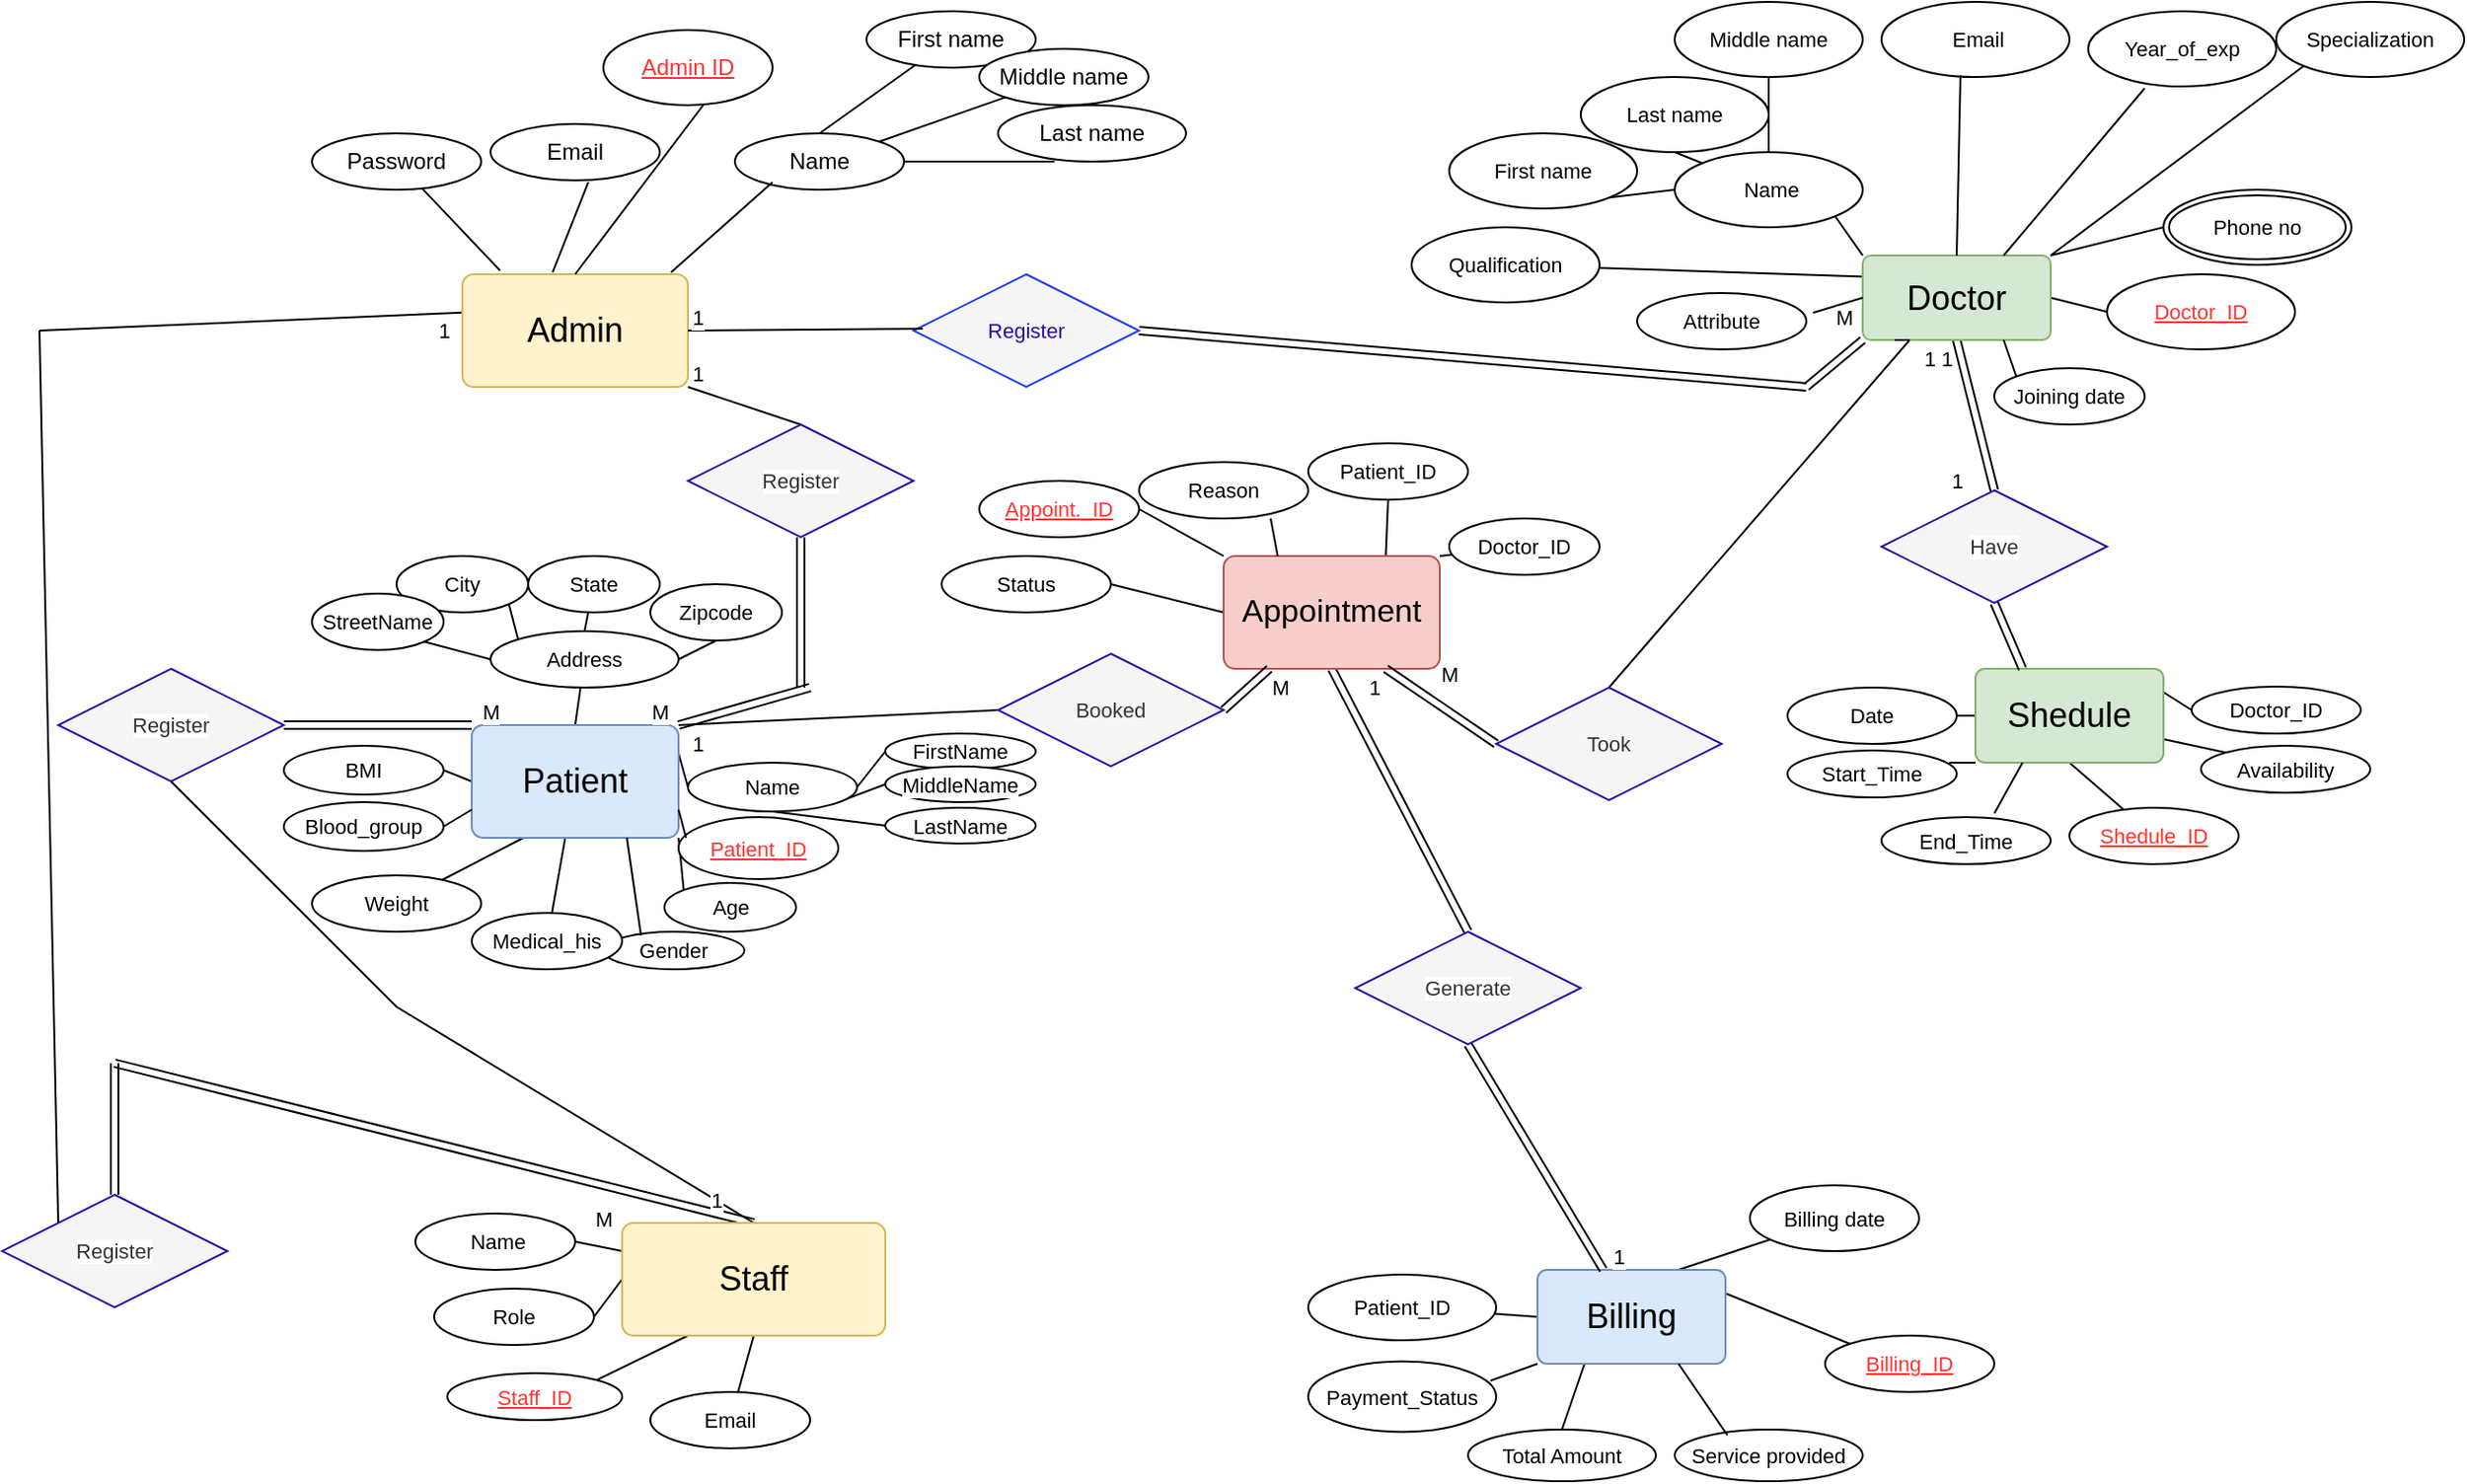 <mxfile version="24.6.4" type="device">
  <diagram id="R2lEEEUBdFMjLlhIrx00" name="Page-1">
    <mxGraphModel dx="2261" dy="845" grid="1" gridSize="10" guides="1" tooltips="1" connect="1" arrows="1" fold="1" page="1" pageScale="1" pageWidth="827" pageHeight="1169" math="0" shadow="0" extFonts="Permanent Marker^https://fonts.googleapis.com/css?family=Permanent+Marker">
      <root>
        <mxCell id="0" />
        <mxCell id="1" parent="0" />
        <mxCell id="dh3amedZ29eyjXVZCjvd-49" style="edgeStyle=none;shape=connector;rounded=0;orthogonalLoop=1;jettySize=auto;html=1;exitX=1;exitY=1;exitDx=0;exitDy=0;entryX=0.5;entryY=0;entryDx=0;entryDy=0;strokeColor=default;align=center;verticalAlign=middle;fontFamily=Helvetica;fontSize=11;fontColor=default;labelBackgroundColor=default;endArrow=none;" parent="1" source="SV3E9Kw29htiZ1d8ENj7-2" target="BA5U3kSRvV7oJEMfb4nu-9" edge="1">
          <mxGeometry relative="1" as="geometry" />
        </mxCell>
        <mxCell id="u3yfw166LWKgYhDKPG6Q-4" style="edgeStyle=none;shape=connector;rounded=0;orthogonalLoop=1;jettySize=auto;html=1;exitX=0;exitY=0.25;exitDx=0;exitDy=0;strokeColor=default;align=center;verticalAlign=middle;fontFamily=Helvetica;fontSize=11;fontColor=default;labelBackgroundColor=default;endArrow=none;" parent="1" edge="1">
          <mxGeometry relative="1" as="geometry">
            <mxPoint x="-90" y="190" as="targetPoint" />
            <mxPoint x="145" y="180" as="sourcePoint" />
          </mxGeometry>
        </mxCell>
        <mxCell id="SV3E9Kw29htiZ1d8ENj7-2" value="Admin" style="rounded=1;arcSize=10;whiteSpace=wrap;html=1;align=center;fontSize=18;fillColor=#fff2cc;strokeColor=#d6b656;" parent="1" vertex="1">
          <mxGeometry x="135" y="160" width="120" height="60" as="geometry" />
        </mxCell>
        <mxCell id="KLRx96uMBCcEcgTpdciU-135" style="edgeStyle=none;shape=connector;rounded=0;orthogonalLoop=1;jettySize=auto;html=1;exitX=0;exitY=0.25;exitDx=0;exitDy=0;entryX=1;entryY=0.5;entryDx=0;entryDy=0;strokeColor=default;align=center;verticalAlign=middle;fontFamily=Helvetica;fontSize=11;fontColor=default;labelBackgroundColor=default;endArrow=none;" parent="1" source="SV3E9Kw29htiZ1d8ENj7-3" target="KLRx96uMBCcEcgTpdciU-78" edge="1">
          <mxGeometry relative="1" as="geometry" />
        </mxCell>
        <mxCell id="KLRx96uMBCcEcgTpdciU-136" style="edgeStyle=none;shape=connector;rounded=0;orthogonalLoop=1;jettySize=auto;html=1;exitX=0;exitY=0.5;exitDx=0;exitDy=0;entryX=1;entryY=0.5;entryDx=0;entryDy=0;strokeColor=default;align=center;verticalAlign=middle;fontFamily=Helvetica;fontSize=11;fontColor=default;labelBackgroundColor=default;endArrow=none;" parent="1" source="SV3E9Kw29htiZ1d8ENj7-3" target="KLRx96uMBCcEcgTpdciU-79" edge="1">
          <mxGeometry relative="1" as="geometry" />
        </mxCell>
        <mxCell id="KLRx96uMBCcEcgTpdciU-137" style="edgeStyle=none;shape=connector;rounded=0;orthogonalLoop=1;jettySize=auto;html=1;exitX=0.25;exitY=1;exitDx=0;exitDy=0;entryX=1;entryY=0;entryDx=0;entryDy=0;strokeColor=default;align=center;verticalAlign=middle;fontFamily=Helvetica;fontSize=11;fontColor=default;labelBackgroundColor=default;endArrow=none;" parent="1" source="SV3E9Kw29htiZ1d8ENj7-3" target="KLRx96uMBCcEcgTpdciU-83" edge="1">
          <mxGeometry relative="1" as="geometry" />
        </mxCell>
        <mxCell id="KLRx96uMBCcEcgTpdciU-138" style="edgeStyle=none;shape=connector;rounded=0;orthogonalLoop=1;jettySize=auto;html=1;exitX=0.5;exitY=1;exitDx=0;exitDy=0;strokeColor=default;align=center;verticalAlign=middle;fontFamily=Helvetica;fontSize=11;fontColor=default;labelBackgroundColor=default;endArrow=none;" parent="1" source="SV3E9Kw29htiZ1d8ENj7-3" target="KLRx96uMBCcEcgTpdciU-81" edge="1">
          <mxGeometry relative="1" as="geometry" />
        </mxCell>
        <mxCell id="dh3amedZ29eyjXVZCjvd-26" style="edgeStyle=none;shape=link;rounded=0;orthogonalLoop=1;jettySize=auto;html=1;exitX=0.5;exitY=0;exitDx=0;exitDy=0;strokeColor=default;align=center;verticalAlign=middle;fontFamily=Helvetica;fontSize=11;fontColor=default;labelBackgroundColor=default;endArrow=none;" parent="1" source="SV3E9Kw29htiZ1d8ENj7-3" edge="1">
          <mxGeometry relative="1" as="geometry">
            <mxPoint x="-50" y="580" as="targetPoint" />
          </mxGeometry>
        </mxCell>
        <mxCell id="dh3amedZ29eyjXVZCjvd-50" style="edgeStyle=none;shape=connector;rounded=0;orthogonalLoop=1;jettySize=auto;html=1;exitX=0.5;exitY=0;exitDx=0;exitDy=0;entryX=0.5;entryY=1;entryDx=0;entryDy=0;strokeColor=default;align=center;verticalAlign=middle;fontFamily=Helvetica;fontSize=11;fontColor=default;labelBackgroundColor=default;endArrow=none;" parent="1" source="SV3E9Kw29htiZ1d8ENj7-3" target="BA5U3kSRvV7oJEMfb4nu-11" edge="1">
          <mxGeometry relative="1" as="geometry">
            <Array as="points">
              <mxPoint x="100" y="550" />
            </Array>
          </mxGeometry>
        </mxCell>
        <mxCell id="SV3E9Kw29htiZ1d8ENj7-3" value="Staff" style="rounded=1;arcSize=10;whiteSpace=wrap;html=1;align=center;fontSize=18;fillColor=#fff2cc;strokeColor=#d6b656;" parent="1" vertex="1">
          <mxGeometry x="220" y="665" width="140" height="60" as="geometry" />
        </mxCell>
        <mxCell id="KLRx96uMBCcEcgTpdciU-99" style="edgeStyle=none;shape=connector;rounded=0;orthogonalLoop=1;jettySize=auto;html=1;exitX=1;exitY=0;exitDx=0;exitDy=0;entryX=0;entryY=0.5;entryDx=0;entryDy=0;strokeColor=default;align=center;verticalAlign=middle;fontFamily=Helvetica;fontSize=11;fontColor=default;labelBackgroundColor=default;endArrow=none;" parent="1" source="SV3E9Kw29htiZ1d8ENj7-4" target="KLRx96uMBCcEcgTpdciU-37" edge="1">
          <mxGeometry relative="1" as="geometry" />
        </mxCell>
        <mxCell id="KLRx96uMBCcEcgTpdciU-100" style="edgeStyle=none;shape=connector;rounded=0;orthogonalLoop=1;jettySize=auto;html=1;exitX=1;exitY=0.5;exitDx=0;exitDy=0;entryX=0;entryY=0.5;entryDx=0;entryDy=0;strokeColor=default;align=center;verticalAlign=middle;fontFamily=Helvetica;fontSize=11;fontColor=default;labelBackgroundColor=default;endArrow=none;" parent="1" source="SV3E9Kw29htiZ1d8ENj7-4" target="KLRx96uMBCcEcgTpdciU-38" edge="1">
          <mxGeometry relative="1" as="geometry" />
        </mxCell>
        <mxCell id="KLRx96uMBCcEcgTpdciU-102" style="edgeStyle=none;shape=connector;rounded=0;orthogonalLoop=1;jettySize=auto;html=1;exitX=0;exitY=0;exitDx=0;exitDy=0;entryX=1;entryY=1;entryDx=0;entryDy=0;strokeColor=default;align=center;verticalAlign=middle;fontFamily=Helvetica;fontSize=11;fontColor=default;labelBackgroundColor=default;endArrow=none;" parent="1" source="SV3E9Kw29htiZ1d8ENj7-4" target="KLRx96uMBCcEcgTpdciU-39" edge="1">
          <mxGeometry relative="1" as="geometry" />
        </mxCell>
        <mxCell id="KLRx96uMBCcEcgTpdciU-106" style="edgeStyle=none;shape=connector;rounded=0;orthogonalLoop=1;jettySize=auto;html=1;exitX=0;exitY=0.25;exitDx=0;exitDy=0;strokeColor=default;align=center;verticalAlign=middle;fontFamily=Helvetica;fontSize=11;fontColor=default;labelBackgroundColor=default;endArrow=none;" parent="1" source="SV3E9Kw29htiZ1d8ENj7-4" target="KLRx96uMBCcEcgTpdciU-48" edge="1">
          <mxGeometry relative="1" as="geometry" />
        </mxCell>
        <mxCell id="KLRx96uMBCcEcgTpdciU-108" style="edgeStyle=none;shape=connector;rounded=0;orthogonalLoop=1;jettySize=auto;html=1;exitX=1;exitY=0;exitDx=0;exitDy=0;entryX=0;entryY=1;entryDx=0;entryDy=0;strokeColor=default;align=center;verticalAlign=middle;fontFamily=Helvetica;fontSize=11;fontColor=default;labelBackgroundColor=default;endArrow=none;" parent="1" source="SV3E9Kw29htiZ1d8ENj7-4" target="KLRx96uMBCcEcgTpdciU-45" edge="1">
          <mxGeometry relative="1" as="geometry" />
        </mxCell>
        <mxCell id="dh3amedZ29eyjXVZCjvd-18" style="edgeStyle=none;shape=link;rounded=0;orthogonalLoop=1;jettySize=auto;html=1;exitX=0;exitY=1;exitDx=0;exitDy=0;strokeColor=default;align=center;verticalAlign=middle;fontFamily=Helvetica;fontSize=11;fontColor=default;labelBackgroundColor=default;endArrow=none;" parent="1" source="SV3E9Kw29htiZ1d8ENj7-4" edge="1">
          <mxGeometry relative="1" as="geometry">
            <mxPoint x="850" y="220" as="targetPoint" />
          </mxGeometry>
        </mxCell>
        <mxCell id="dh3amedZ29eyjXVZCjvd-19" style="edgeStyle=none;shape=link;rounded=0;orthogonalLoop=1;jettySize=auto;html=1;exitX=0.5;exitY=1;exitDx=0;exitDy=0;entryX=0.5;entryY=0;entryDx=0;entryDy=0;strokeColor=default;align=center;verticalAlign=middle;fontFamily=Helvetica;fontSize=11;fontColor=default;labelBackgroundColor=default;endArrow=none;" parent="1" source="SV3E9Kw29htiZ1d8ENj7-4" target="BA5U3kSRvV7oJEMfb4nu-13" edge="1">
          <mxGeometry relative="1" as="geometry" />
        </mxCell>
        <mxCell id="dh3amedZ29eyjXVZCjvd-45" style="edgeStyle=none;shape=connector;rounded=0;orthogonalLoop=1;jettySize=auto;html=1;exitX=0.25;exitY=1;exitDx=0;exitDy=0;entryX=0.5;entryY=0;entryDx=0;entryDy=0;strokeColor=default;align=center;verticalAlign=middle;fontFamily=Helvetica;fontSize=11;fontColor=default;labelBackgroundColor=default;endArrow=none;" parent="1" source="SV3E9Kw29htiZ1d8ENj7-4" target="BA5U3kSRvV7oJEMfb4nu-14" edge="1">
          <mxGeometry relative="1" as="geometry" />
        </mxCell>
        <mxCell id="SV3E9Kw29htiZ1d8ENj7-4" value="Doctor" style="rounded=1;arcSize=10;whiteSpace=wrap;html=1;align=center;fontSize=18;fillColor=#d5e8d4;strokeColor=#82b366;" parent="1" vertex="1">
          <mxGeometry x="880" y="150" width="100" height="45" as="geometry" />
        </mxCell>
        <mxCell id="KLRx96uMBCcEcgTpdciU-111" style="edgeStyle=none;shape=connector;rounded=0;orthogonalLoop=1;jettySize=auto;html=1;exitX=1;exitY=0;exitDx=0;exitDy=0;strokeColor=default;align=center;verticalAlign=middle;fontFamily=Helvetica;fontSize=11;fontColor=default;labelBackgroundColor=default;endArrow=none;" parent="1" source="SV3E9Kw29htiZ1d8ENj7-5" target="KLRx96uMBCcEcgTpdciU-52" edge="1">
          <mxGeometry relative="1" as="geometry" />
        </mxCell>
        <mxCell id="KLRx96uMBCcEcgTpdciU-112" style="edgeStyle=none;shape=connector;rounded=0;orthogonalLoop=1;jettySize=auto;html=1;exitX=0.75;exitY=0;exitDx=0;exitDy=0;entryX=0.5;entryY=1;entryDx=0;entryDy=0;strokeColor=default;align=center;verticalAlign=middle;fontFamily=Helvetica;fontSize=11;fontColor=default;labelBackgroundColor=default;endArrow=none;" parent="1" source="SV3E9Kw29htiZ1d8ENj7-5" target="KLRx96uMBCcEcgTpdciU-55" edge="1">
          <mxGeometry relative="1" as="geometry" />
        </mxCell>
        <mxCell id="KLRx96uMBCcEcgTpdciU-115" style="edgeStyle=none;shape=connector;rounded=0;orthogonalLoop=1;jettySize=auto;html=1;exitX=0;exitY=0.5;exitDx=0;exitDy=0;entryX=1;entryY=0.5;entryDx=0;entryDy=0;strokeColor=default;align=center;verticalAlign=middle;fontFamily=Helvetica;fontSize=11;fontColor=default;labelBackgroundColor=default;endArrow=none;" parent="1" source="SV3E9Kw29htiZ1d8ENj7-5" target="KLRx96uMBCcEcgTpdciU-53" edge="1">
          <mxGeometry relative="1" as="geometry" />
        </mxCell>
        <mxCell id="KLRx96uMBCcEcgTpdciU-116" style="edgeStyle=none;shape=connector;rounded=0;orthogonalLoop=1;jettySize=auto;html=1;exitX=0;exitY=0;exitDx=0;exitDy=0;entryX=1;entryY=0.5;entryDx=0;entryDy=0;strokeColor=default;align=center;verticalAlign=middle;fontFamily=Helvetica;fontSize=11;fontColor=default;labelBackgroundColor=default;endArrow=none;" parent="1" source="SV3E9Kw29htiZ1d8ENj7-5" target="KLRx96uMBCcEcgTpdciU-49" edge="1">
          <mxGeometry relative="1" as="geometry" />
        </mxCell>
        <mxCell id="dh3amedZ29eyjXVZCjvd-21" style="edgeStyle=none;shape=link;rounded=0;orthogonalLoop=1;jettySize=auto;html=1;exitX=0.5;exitY=1;exitDx=0;exitDy=0;entryX=0.5;entryY=0;entryDx=0;entryDy=0;strokeColor=default;align=center;verticalAlign=middle;fontFamily=Helvetica;fontSize=11;fontColor=default;labelBackgroundColor=default;endArrow=none;" parent="1" source="SV3E9Kw29htiZ1d8ENj7-5" target="BA5U3kSRvV7oJEMfb4nu-12" edge="1">
          <mxGeometry relative="1" as="geometry" />
        </mxCell>
        <mxCell id="SV3E9Kw29htiZ1d8ENj7-5" value="Appointment" style="rounded=1;arcSize=10;whiteSpace=wrap;html=1;align=center;fontSize=17;fillColor=#f8cecc;strokeColor=#b85450;" parent="1" vertex="1">
          <mxGeometry x="540" y="310" width="115" height="60" as="geometry" />
        </mxCell>
        <mxCell id="KLRx96uMBCcEcgTpdciU-139" style="edgeStyle=none;shape=connector;rounded=0;orthogonalLoop=1;jettySize=auto;html=1;exitX=0;exitY=0.5;exitDx=0;exitDy=0;strokeColor=default;align=center;verticalAlign=middle;fontFamily=Helvetica;fontSize=11;fontColor=default;labelBackgroundColor=default;endArrow=none;" parent="1" source="SV3E9Kw29htiZ1d8ENj7-6" target="KLRx96uMBCcEcgTpdciU-88" edge="1">
          <mxGeometry relative="1" as="geometry" />
        </mxCell>
        <mxCell id="KLRx96uMBCcEcgTpdciU-141" style="edgeStyle=none;shape=connector;rounded=0;orthogonalLoop=1;jettySize=auto;html=1;exitX=0.25;exitY=1;exitDx=0;exitDy=0;entryX=0.5;entryY=0;entryDx=0;entryDy=0;strokeColor=default;align=center;verticalAlign=middle;fontFamily=Helvetica;fontSize=11;fontColor=default;labelBackgroundColor=default;endArrow=none;" parent="1" source="SV3E9Kw29htiZ1d8ENj7-6" target="KLRx96uMBCcEcgTpdciU-84" edge="1">
          <mxGeometry relative="1" as="geometry" />
        </mxCell>
        <mxCell id="KLRx96uMBCcEcgTpdciU-144" style="edgeStyle=none;shape=connector;rounded=0;orthogonalLoop=1;jettySize=auto;html=1;exitX=1;exitY=0.25;exitDx=0;exitDy=0;entryX=0;entryY=0;entryDx=0;entryDy=0;strokeColor=default;align=center;verticalAlign=middle;fontFamily=Helvetica;fontSize=11;fontColor=default;labelBackgroundColor=default;endArrow=none;" parent="1" source="SV3E9Kw29htiZ1d8ENj7-6" target="KLRx96uMBCcEcgTpdciU-91" edge="1">
          <mxGeometry relative="1" as="geometry" />
        </mxCell>
        <mxCell id="KLRx96uMBCcEcgTpdciU-145" style="edgeStyle=none;shape=connector;rounded=0;orthogonalLoop=1;jettySize=auto;html=1;exitX=0.75;exitY=0;exitDx=0;exitDy=0;strokeColor=default;align=center;verticalAlign=middle;fontFamily=Helvetica;fontSize=11;fontColor=default;labelBackgroundColor=default;endArrow=none;" parent="1" source="SV3E9Kw29htiZ1d8ENj7-6" target="KLRx96uMBCcEcgTpdciU-86" edge="1">
          <mxGeometry relative="1" as="geometry" />
        </mxCell>
        <mxCell id="SV3E9Kw29htiZ1d8ENj7-6" value="Billing" style="rounded=1;arcSize=10;whiteSpace=wrap;html=1;align=center;fillColor=#dae8fc;strokeColor=#6c8ebf;fontSize=18;" parent="1" vertex="1">
          <mxGeometry x="707" y="690" width="100" height="50" as="geometry" />
        </mxCell>
        <mxCell id="KLRx96uMBCcEcgTpdciU-117" style="edgeStyle=none;shape=connector;rounded=0;orthogonalLoop=1;jettySize=auto;html=1;exitX=0.5;exitY=0;exitDx=0;exitDy=0;strokeColor=default;align=center;verticalAlign=middle;fontFamily=Helvetica;fontSize=11;fontColor=default;labelBackgroundColor=default;endArrow=none;" parent="1" source="SV3E9Kw29htiZ1d8ENj7-8" target="KLRx96uMBCcEcgTpdciU-62" edge="1">
          <mxGeometry relative="1" as="geometry" />
        </mxCell>
        <mxCell id="KLRx96uMBCcEcgTpdciU-121" style="edgeStyle=none;shape=connector;rounded=0;orthogonalLoop=1;jettySize=auto;html=1;exitX=0;exitY=0.5;exitDx=0;exitDy=0;entryX=1;entryY=0.5;entryDx=0;entryDy=0;strokeColor=default;align=center;verticalAlign=middle;fontFamily=Helvetica;fontSize=11;fontColor=default;labelBackgroundColor=default;endArrow=none;" parent="1" source="SV3E9Kw29htiZ1d8ENj7-8" target="KLRx96uMBCcEcgTpdciU-68" edge="1">
          <mxGeometry relative="1" as="geometry" />
        </mxCell>
        <mxCell id="KLRx96uMBCcEcgTpdciU-124" value="" style="edgeStyle=none;shape=connector;rounded=0;orthogonalLoop=1;jettySize=auto;html=1;strokeColor=default;align=center;verticalAlign=middle;fontFamily=Helvetica;fontSize=11;fontColor=default;labelBackgroundColor=default;endArrow=none;" parent="1" source="SV3E9Kw29htiZ1d8ENj7-8" target="KLRx96uMBCcEcgTpdciU-59" edge="1">
          <mxGeometry relative="1" as="geometry" />
        </mxCell>
        <mxCell id="KLRx96uMBCcEcgTpdciU-125" style="edgeStyle=none;shape=connector;rounded=0;orthogonalLoop=1;jettySize=auto;html=1;exitX=0.25;exitY=1;exitDx=0;exitDy=0;strokeColor=default;align=center;verticalAlign=middle;fontFamily=Helvetica;fontSize=11;fontColor=default;labelBackgroundColor=default;endArrow=none;" parent="1" source="SV3E9Kw29htiZ1d8ENj7-8" target="KLRx96uMBCcEcgTpdciU-61" edge="1">
          <mxGeometry relative="1" as="geometry" />
        </mxCell>
        <mxCell id="KLRx96uMBCcEcgTpdciU-126" style="edgeStyle=none;shape=connector;rounded=0;orthogonalLoop=1;jettySize=auto;html=1;exitX=1;exitY=0.25;exitDx=0;exitDy=0;entryX=0;entryY=0.5;entryDx=0;entryDy=0;strokeColor=default;align=center;verticalAlign=middle;fontFamily=Helvetica;fontSize=11;fontColor=default;labelBackgroundColor=default;endArrow=none;" parent="1" source="SV3E9Kw29htiZ1d8ENj7-8" target="KLRx96uMBCcEcgTpdciU-67" edge="1">
          <mxGeometry relative="1" as="geometry" />
        </mxCell>
        <mxCell id="KLRx96uMBCcEcgTpdciU-130" style="edgeStyle=none;shape=connector;rounded=0;orthogonalLoop=1;jettySize=auto;html=1;exitX=1;exitY=1;exitDx=0;exitDy=0;entryX=0;entryY=0;entryDx=0;entryDy=0;strokeColor=default;align=center;verticalAlign=middle;fontFamily=Helvetica;fontSize=11;fontColor=default;labelBackgroundColor=default;endArrow=none;" parent="1" source="SV3E9Kw29htiZ1d8ENj7-8" target="KLRx96uMBCcEcgTpdciU-57" edge="1">
          <mxGeometry relative="1" as="geometry" />
        </mxCell>
        <mxCell id="dh3amedZ29eyjXVZCjvd-30" style="edgeStyle=none;shape=link;rounded=0;orthogonalLoop=1;jettySize=auto;html=1;exitX=1;exitY=0;exitDx=0;exitDy=0;strokeColor=default;align=center;verticalAlign=middle;fontFamily=Helvetica;fontSize=11;fontColor=default;labelBackgroundColor=default;endArrow=none;" parent="1" source="SV3E9Kw29htiZ1d8ENj7-8" edge="1">
          <mxGeometry relative="1" as="geometry">
            <mxPoint x="320" y="380" as="targetPoint" />
          </mxGeometry>
        </mxCell>
        <mxCell id="dh3amedZ29eyjXVZCjvd-48" style="edgeStyle=none;shape=connector;rounded=0;orthogonalLoop=1;jettySize=auto;html=1;exitX=1;exitY=0;exitDx=0;exitDy=0;entryX=0;entryY=0.5;entryDx=0;entryDy=0;strokeColor=default;align=center;verticalAlign=middle;fontFamily=Helvetica;fontSize=11;fontColor=default;labelBackgroundColor=default;endArrow=none;" parent="1" source="SV3E9Kw29htiZ1d8ENj7-8" target="BA5U3kSRvV7oJEMfb4nu-15" edge="1">
          <mxGeometry relative="1" as="geometry" />
        </mxCell>
        <mxCell id="SV3E9Kw29htiZ1d8ENj7-8" value="Patient" style="rounded=1;arcSize=10;whiteSpace=wrap;html=1;align=center;fontSize=18;fillColor=#dae8fc;strokeColor=#6c8ebf;" parent="1" vertex="1">
          <mxGeometry x="140" y="400" width="110" height="60" as="geometry" />
        </mxCell>
        <mxCell id="KLRx96uMBCcEcgTpdciU-147" style="edgeStyle=none;shape=connector;rounded=0;orthogonalLoop=1;jettySize=auto;html=1;exitX=0.5;exitY=1;exitDx=0;exitDy=0;strokeColor=default;align=center;verticalAlign=middle;fontFamily=Helvetica;fontSize=11;fontColor=default;labelBackgroundColor=default;endArrow=none;" parent="1" source="SV3E9Kw29htiZ1d8ENj7-9" target="KLRx96uMBCcEcgTpdciU-92" edge="1">
          <mxGeometry relative="1" as="geometry" />
        </mxCell>
        <mxCell id="KLRx96uMBCcEcgTpdciU-148" style="edgeStyle=none;shape=connector;rounded=0;orthogonalLoop=1;jettySize=auto;html=1;exitX=1;exitY=0.25;exitDx=0;exitDy=0;entryX=0;entryY=0.5;entryDx=0;entryDy=0;strokeColor=default;align=center;verticalAlign=middle;fontFamily=Helvetica;fontSize=11;fontColor=default;labelBackgroundColor=default;endArrow=none;" parent="1" source="SV3E9Kw29htiZ1d8ENj7-9" target="KLRx96uMBCcEcgTpdciU-97" edge="1">
          <mxGeometry relative="1" as="geometry" />
        </mxCell>
        <mxCell id="KLRx96uMBCcEcgTpdciU-149" style="edgeStyle=none;shape=connector;rounded=0;orthogonalLoop=1;jettySize=auto;html=1;exitX=1;exitY=0.75;exitDx=0;exitDy=0;entryX=0;entryY=0;entryDx=0;entryDy=0;strokeColor=default;align=center;verticalAlign=middle;fontFamily=Helvetica;fontSize=11;fontColor=default;labelBackgroundColor=default;endArrow=none;" parent="1" source="SV3E9Kw29htiZ1d8ENj7-9" target="KLRx96uMBCcEcgTpdciU-93" edge="1">
          <mxGeometry relative="1" as="geometry" />
        </mxCell>
        <mxCell id="KLRx96uMBCcEcgTpdciU-151" style="edgeStyle=none;shape=connector;rounded=0;orthogonalLoop=1;jettySize=auto;html=1;exitX=0;exitY=0.5;exitDx=0;exitDy=0;entryX=1;entryY=0.5;entryDx=0;entryDy=0;strokeColor=default;align=center;verticalAlign=middle;fontFamily=Helvetica;fontSize=11;fontColor=default;labelBackgroundColor=default;endArrow=none;" parent="1" source="SV3E9Kw29htiZ1d8ENj7-9" target="KLRx96uMBCcEcgTpdciU-95" edge="1">
          <mxGeometry relative="1" as="geometry" />
        </mxCell>
        <mxCell id="SV3E9Kw29htiZ1d8ENj7-9" value="Shedule" style="rounded=1;arcSize=10;whiteSpace=wrap;html=1;align=center;fontSize=18;fillColor=#d5e8d4;strokeColor=#82b366;" parent="1" vertex="1">
          <mxGeometry x="940" y="370" width="100" height="50" as="geometry" />
        </mxCell>
        <mxCell id="KLRx96uMBCcEcgTpdciU-4" value="Email" style="ellipse;whiteSpace=wrap;html=1;align=center;" parent="1" vertex="1">
          <mxGeometry x="150" y="80" width="90" height="30" as="geometry" />
        </mxCell>
        <mxCell id="KLRx96uMBCcEcgTpdciU-6" value="Password" style="ellipse;whiteSpace=wrap;html=1;align=center;" parent="1" vertex="1">
          <mxGeometry x="55" y="85" width="90" height="30" as="geometry" />
        </mxCell>
        <mxCell id="KLRx96uMBCcEcgTpdciU-7" value="Name" style="ellipse;whiteSpace=wrap;html=1;align=center;" parent="1" vertex="1">
          <mxGeometry x="280" y="85" width="90" height="30" as="geometry" />
        </mxCell>
        <mxCell id="KLRx96uMBCcEcgTpdciU-8" value="First name" style="ellipse;whiteSpace=wrap;html=1;align=center;" parent="1" vertex="1">
          <mxGeometry x="350" y="20" width="90" height="30" as="geometry" />
        </mxCell>
        <mxCell id="KLRx96uMBCcEcgTpdciU-9" value="Middle name" style="ellipse;whiteSpace=wrap;html=1;align=center;" parent="1" vertex="1">
          <mxGeometry x="410" y="40" width="90" height="30" as="geometry" />
        </mxCell>
        <mxCell id="KLRx96uMBCcEcgTpdciU-10" value="Last name" style="ellipse;whiteSpace=wrap;html=1;align=center;" parent="1" vertex="1">
          <mxGeometry x="420" y="70" width="100" height="30" as="geometry" />
        </mxCell>
        <mxCell id="KLRx96uMBCcEcgTpdciU-28" value="" style="endArrow=none;html=1;rounded=0;strokeColor=default;align=center;verticalAlign=middle;fontFamily=Helvetica;fontSize=11;fontColor=default;labelBackgroundColor=default;exitX=0.578;exitY=1.033;exitDx=0;exitDy=0;exitPerimeter=0;entryX=0.4;entryY=-0.017;entryDx=0;entryDy=0;entryPerimeter=0;" parent="1" source="KLRx96uMBCcEcgTpdciU-4" target="SV3E9Kw29htiZ1d8ENj7-2" edge="1">
          <mxGeometry width="50" height="50" relative="1" as="geometry">
            <mxPoint x="210" y="150" as="sourcePoint" />
            <mxPoint x="260" y="100" as="targetPoint" />
          </mxGeometry>
        </mxCell>
        <mxCell id="KLRx96uMBCcEcgTpdciU-29" value="" style="endArrow=none;html=1;rounded=0;strokeColor=default;align=center;verticalAlign=middle;fontFamily=Helvetica;fontSize=11;fontColor=default;labelBackgroundColor=default;exitX=0.5;exitY=0;exitDx=0;exitDy=0;entryX=0.59;entryY=1;entryDx=0;entryDy=0;entryPerimeter=0;" parent="1" source="SV3E9Kw29htiZ1d8ENj7-2" target="KLRx96uMBCcEcgTpdciU-35" edge="1">
          <mxGeometry width="50" height="50" relative="1" as="geometry">
            <mxPoint x="250" y="130" as="sourcePoint" />
            <mxPoint x="270" y="60" as="targetPoint" />
          </mxGeometry>
        </mxCell>
        <mxCell id="KLRx96uMBCcEcgTpdciU-30" value="" style="endArrow=none;html=1;rounded=0;strokeColor=default;align=center;verticalAlign=middle;fontFamily=Helvetica;fontSize=11;fontColor=default;labelBackgroundColor=default;exitX=0.925;exitY=-0.017;exitDx=0;exitDy=0;exitPerimeter=0;entryX=0.222;entryY=0.867;entryDx=0;entryDy=0;entryPerimeter=0;" parent="1" source="SV3E9Kw29htiZ1d8ENj7-2" target="KLRx96uMBCcEcgTpdciU-7" edge="1">
          <mxGeometry width="50" height="50" relative="1" as="geometry">
            <mxPoint x="290" y="170" as="sourcePoint" />
            <mxPoint x="340" y="120" as="targetPoint" />
          </mxGeometry>
        </mxCell>
        <mxCell id="KLRx96uMBCcEcgTpdciU-31" value="" style="endArrow=none;html=1;rounded=0;strokeColor=default;align=center;verticalAlign=middle;fontFamily=Helvetica;fontSize=11;fontColor=default;labelBackgroundColor=default;exitX=0.5;exitY=0;exitDx=0;exitDy=0;" parent="1" source="KLRx96uMBCcEcgTpdciU-7" target="KLRx96uMBCcEcgTpdciU-8" edge="1">
          <mxGeometry width="50" height="50" relative="1" as="geometry">
            <mxPoint x="350" y="100" as="sourcePoint" />
            <mxPoint x="400" y="50" as="targetPoint" />
          </mxGeometry>
        </mxCell>
        <mxCell id="KLRx96uMBCcEcgTpdciU-32" value="" style="endArrow=none;html=1;rounded=0;strokeColor=default;align=center;verticalAlign=middle;fontFamily=Helvetica;fontSize=11;fontColor=default;labelBackgroundColor=default;exitX=1;exitY=0;exitDx=0;exitDy=0;" parent="1" source="KLRx96uMBCcEcgTpdciU-7" target="KLRx96uMBCcEcgTpdciU-9" edge="1">
          <mxGeometry width="50" height="50" relative="1" as="geometry">
            <mxPoint x="380" y="110" as="sourcePoint" />
            <mxPoint x="420" y="80" as="targetPoint" />
          </mxGeometry>
        </mxCell>
        <mxCell id="KLRx96uMBCcEcgTpdciU-33" value="" style="endArrow=none;html=1;rounded=0;strokeColor=default;align=center;verticalAlign=middle;fontFamily=Helvetica;fontSize=11;fontColor=default;labelBackgroundColor=default;" parent="1" source="KLRx96uMBCcEcgTpdciU-7" edge="1">
          <mxGeometry width="50" height="50" relative="1" as="geometry">
            <mxPoint x="400" y="150" as="sourcePoint" />
            <mxPoint x="450" y="100" as="targetPoint" />
          </mxGeometry>
        </mxCell>
        <mxCell id="KLRx96uMBCcEcgTpdciU-35" value="Admin ID" style="ellipse;whiteSpace=wrap;html=1;align=center;fontStyle=4;fontFamily=Helvetica;fontSize=12;fontColor=#FF3333;labelBackgroundColor=default;" parent="1" vertex="1">
          <mxGeometry x="210" y="30" width="90" height="40" as="geometry" />
        </mxCell>
        <mxCell id="KLRx96uMBCcEcgTpdciU-37" value="Phone no" style="ellipse;shape=doubleEllipse;margin=3;whiteSpace=wrap;html=1;align=center;fontFamily=Helvetica;fontSize=11;fontColor=default;labelBackgroundColor=default;" parent="1" vertex="1">
          <mxGeometry x="1040" y="115" width="100" height="40" as="geometry" />
        </mxCell>
        <mxCell id="KLRx96uMBCcEcgTpdciU-38" value="Doctor_ID" style="ellipse;whiteSpace=wrap;html=1;align=center;fontStyle=4;fontFamily=Helvetica;fontSize=11;fontColor=#FF3333;labelBackgroundColor=default;" parent="1" vertex="1">
          <mxGeometry x="1010" y="160" width="100" height="40" as="geometry" />
        </mxCell>
        <mxCell id="KLRx96uMBCcEcgTpdciU-103" style="edgeStyle=none;shape=connector;rounded=0;orthogonalLoop=1;jettySize=auto;html=1;exitX=0.5;exitY=0;exitDx=0;exitDy=0;strokeColor=default;align=center;verticalAlign=middle;fontFamily=Helvetica;fontSize=11;fontColor=default;labelBackgroundColor=default;endArrow=none;" parent="1" source="KLRx96uMBCcEcgTpdciU-39" target="KLRx96uMBCcEcgTpdciU-41" edge="1">
          <mxGeometry relative="1" as="geometry" />
        </mxCell>
        <mxCell id="KLRx96uMBCcEcgTpdciU-104" style="edgeStyle=none;shape=connector;rounded=0;orthogonalLoop=1;jettySize=auto;html=1;exitX=0;exitY=0;exitDx=0;exitDy=0;entryX=0.5;entryY=1;entryDx=0;entryDy=0;strokeColor=default;align=center;verticalAlign=middle;fontFamily=Helvetica;fontSize=11;fontColor=default;labelBackgroundColor=default;endArrow=none;" parent="1" source="KLRx96uMBCcEcgTpdciU-39" target="KLRx96uMBCcEcgTpdciU-40" edge="1">
          <mxGeometry relative="1" as="geometry" />
        </mxCell>
        <mxCell id="KLRx96uMBCcEcgTpdciU-105" style="edgeStyle=none;shape=connector;rounded=0;orthogonalLoop=1;jettySize=auto;html=1;exitX=0;exitY=0.5;exitDx=0;exitDy=0;entryX=1;entryY=1;entryDx=0;entryDy=0;strokeColor=default;align=center;verticalAlign=middle;fontFamily=Helvetica;fontSize=11;fontColor=default;labelBackgroundColor=default;endArrow=none;" parent="1" source="KLRx96uMBCcEcgTpdciU-39" target="KLRx96uMBCcEcgTpdciU-42" edge="1">
          <mxGeometry relative="1" as="geometry" />
        </mxCell>
        <mxCell id="KLRx96uMBCcEcgTpdciU-39" value="&amp;nbsp;Name" style="ellipse;whiteSpace=wrap;html=1;align=center;fontFamily=Helvetica;fontSize=11;fontColor=default;labelBackgroundColor=default;" parent="1" vertex="1">
          <mxGeometry x="780" y="95" width="100" height="40" as="geometry" />
        </mxCell>
        <mxCell id="KLRx96uMBCcEcgTpdciU-109" style="edgeStyle=none;shape=connector;rounded=0;orthogonalLoop=1;jettySize=auto;html=1;exitX=1;exitY=0.5;exitDx=0;exitDy=0;strokeColor=default;align=center;verticalAlign=middle;fontFamily=Helvetica;fontSize=11;fontColor=default;labelBackgroundColor=default;endArrow=none;" parent="1" source="KLRx96uMBCcEcgTpdciU-40" edge="1">
          <mxGeometry relative="1" as="geometry">
            <mxPoint x="830" y="75" as="targetPoint" />
          </mxGeometry>
        </mxCell>
        <mxCell id="KLRx96uMBCcEcgTpdciU-40" value="Last name" style="ellipse;whiteSpace=wrap;html=1;align=center;fontFamily=Helvetica;fontSize=11;fontColor=default;labelBackgroundColor=default;" parent="1" vertex="1">
          <mxGeometry x="730" y="55" width="100" height="40" as="geometry" />
        </mxCell>
        <mxCell id="KLRx96uMBCcEcgTpdciU-41" value="Middle name" style="ellipse;whiteSpace=wrap;html=1;align=center;fontFamily=Helvetica;fontSize=11;fontColor=default;labelBackgroundColor=default;" parent="1" vertex="1">
          <mxGeometry x="780" y="15" width="100" height="40" as="geometry" />
        </mxCell>
        <mxCell id="KLRx96uMBCcEcgTpdciU-42" value="First name" style="ellipse;whiteSpace=wrap;html=1;align=center;fontFamily=Helvetica;fontSize=11;fontColor=default;labelBackgroundColor=default;" parent="1" vertex="1">
          <mxGeometry x="660" y="85" width="100" height="40" as="geometry" />
        </mxCell>
        <mxCell id="KLRx96uMBCcEcgTpdciU-43" value="Year_of_exp" style="ellipse;whiteSpace=wrap;html=1;align=center;fontFamily=Helvetica;fontSize=11;fontColor=default;labelBackgroundColor=default;" parent="1" vertex="1">
          <mxGeometry x="1000" y="20" width="100" height="40" as="geometry" />
        </mxCell>
        <mxCell id="KLRx96uMBCcEcgTpdciU-45" value="Specialization" style="ellipse;whiteSpace=wrap;html=1;align=center;fontFamily=Helvetica;fontSize=11;fontColor=default;labelBackgroundColor=default;" parent="1" vertex="1">
          <mxGeometry x="1100" y="15" width="100" height="40" as="geometry" />
        </mxCell>
        <mxCell id="KLRx96uMBCcEcgTpdciU-46" value="&amp;nbsp;Email" style="ellipse;whiteSpace=wrap;html=1;align=center;fontFamily=Helvetica;fontSize=11;fontColor=default;labelBackgroundColor=default;" parent="1" vertex="1">
          <mxGeometry x="890" y="15" width="100" height="40" as="geometry" />
        </mxCell>
        <mxCell id="KLRx96uMBCcEcgTpdciU-47" value="Attribute" style="ellipse;whiteSpace=wrap;html=1;align=center;fontFamily=Helvetica;fontSize=11;fontColor=default;labelBackgroundColor=default;" parent="1" vertex="1">
          <mxGeometry x="760" y="170" width="90" height="30" as="geometry" />
        </mxCell>
        <mxCell id="KLRx96uMBCcEcgTpdciU-48" value="Qualification" style="ellipse;whiteSpace=wrap;html=1;align=center;fontFamily=Helvetica;fontSize=11;fontColor=default;labelBackgroundColor=default;" parent="1" vertex="1">
          <mxGeometry x="640" y="135" width="100" height="40" as="geometry" />
        </mxCell>
        <mxCell id="KLRx96uMBCcEcgTpdciU-49" value="Appoint._ID" style="ellipse;whiteSpace=wrap;html=1;align=center;fontStyle=4;fontFamily=Helvetica;fontSize=11;fontColor=#FF3333;labelBackgroundColor=default;" parent="1" vertex="1">
          <mxGeometry x="410" y="270" width="85" height="30" as="geometry" />
        </mxCell>
        <mxCell id="KLRx96uMBCcEcgTpdciU-50" value="" style="endArrow=none;html=1;rounded=0;strokeColor=default;align=center;verticalAlign=middle;fontFamily=Helvetica;fontSize=11;fontColor=default;labelBackgroundColor=default;exitX=0.167;exitY=-0.033;exitDx=0;exitDy=0;exitPerimeter=0;" parent="1" source="SV3E9Kw29htiZ1d8ENj7-2" target="KLRx96uMBCcEcgTpdciU-6" edge="1">
          <mxGeometry width="50" height="50" relative="1" as="geometry">
            <mxPoint x="70" y="160" as="sourcePoint" />
            <mxPoint x="110" y="120" as="targetPoint" />
          </mxGeometry>
        </mxCell>
        <mxCell id="KLRx96uMBCcEcgTpdciU-51" value="Reason" style="ellipse;whiteSpace=wrap;html=1;align=center;fontFamily=Helvetica;fontSize=11;fontColor=default;labelBackgroundColor=default;" parent="1" vertex="1">
          <mxGeometry x="495" y="260" width="90" height="30" as="geometry" />
        </mxCell>
        <mxCell id="KLRx96uMBCcEcgTpdciU-52" value="Doctor_ID" style="ellipse;whiteSpace=wrap;html=1;align=center;fontFamily=Helvetica;fontSize=11;fontColor=default;labelBackgroundColor=default;" parent="1" vertex="1">
          <mxGeometry x="660" y="290" width="80" height="30" as="geometry" />
        </mxCell>
        <mxCell id="KLRx96uMBCcEcgTpdciU-53" value="Status" style="ellipse;whiteSpace=wrap;html=1;align=center;fontFamily=Helvetica;fontSize=11;fontColor=default;labelBackgroundColor=default;" parent="1" vertex="1">
          <mxGeometry x="390" y="310" width="90" height="30" as="geometry" />
        </mxCell>
        <mxCell id="BA5U3kSRvV7oJEMfb4nu-3" style="edgeStyle=none;shape=connector;rounded=0;orthogonalLoop=1;jettySize=auto;html=1;exitX=0;exitY=0;exitDx=0;exitDy=0;entryX=0.75;entryY=1;entryDx=0;entryDy=0;strokeColor=default;align=center;verticalAlign=middle;fontFamily=Helvetica;fontSize=11;fontColor=default;labelBackgroundColor=default;endArrow=none;" parent="1" source="KLRx96uMBCcEcgTpdciU-54" target="SV3E9Kw29htiZ1d8ENj7-4" edge="1">
          <mxGeometry relative="1" as="geometry" />
        </mxCell>
        <mxCell id="KLRx96uMBCcEcgTpdciU-54" value="Joining date" style="ellipse;whiteSpace=wrap;html=1;align=center;fontFamily=Helvetica;fontSize=11;fontColor=default;labelBackgroundColor=default;" parent="1" vertex="1">
          <mxGeometry x="950" y="210" width="80" height="30" as="geometry" />
        </mxCell>
        <mxCell id="KLRx96uMBCcEcgTpdciU-55" value="Patient_ID" style="ellipse;whiteSpace=wrap;html=1;align=center;fontFamily=Helvetica;fontSize=11;fontColor=default;labelBackgroundColor=default;" parent="1" vertex="1">
          <mxGeometry x="585" y="250" width="85" height="30" as="geometry" />
        </mxCell>
        <mxCell id="KLRx96uMBCcEcgTpdciU-57" value="Age" style="ellipse;whiteSpace=wrap;html=1;align=center;fontFamily=Helvetica;fontSize=11;fontColor=default;labelBackgroundColor=default;" parent="1" vertex="1">
          <mxGeometry x="242.5" y="484" width="70" height="26" as="geometry" />
        </mxCell>
        <mxCell id="KLRx96uMBCcEcgTpdciU-58" value="Gender" style="ellipse;whiteSpace=wrap;html=1;align=center;fontFamily=Helvetica;fontSize=11;fontColor=default;labelBackgroundColor=default;" parent="1" vertex="1">
          <mxGeometry x="210" y="510" width="75" height="20" as="geometry" />
        </mxCell>
        <mxCell id="KLRx96uMBCcEcgTpdciU-59" value="Medical_his" style="ellipse;whiteSpace=wrap;html=1;align=center;fontFamily=Helvetica;fontSize=11;fontColor=default;labelBackgroundColor=default;" parent="1" vertex="1">
          <mxGeometry x="140" y="500" width="80" height="30" as="geometry" />
        </mxCell>
        <mxCell id="KLRx96uMBCcEcgTpdciU-61" value="Weight" style="ellipse;whiteSpace=wrap;html=1;align=center;fontFamily=Helvetica;fontSize=11;fontColor=default;labelBackgroundColor=default;" parent="1" vertex="1">
          <mxGeometry x="55" y="480" width="90" height="30" as="geometry" />
        </mxCell>
        <mxCell id="KLRx96uMBCcEcgTpdciU-118" style="edgeStyle=none;shape=connector;rounded=0;orthogonalLoop=1;jettySize=auto;html=1;exitX=0;exitY=0;exitDx=0;exitDy=0;entryX=1;entryY=1;entryDx=0;entryDy=0;strokeColor=default;align=center;verticalAlign=middle;fontFamily=Helvetica;fontSize=11;fontColor=default;labelBackgroundColor=default;endArrow=none;" parent="1" source="KLRx96uMBCcEcgTpdciU-62" target="KLRx96uMBCcEcgTpdciU-65" edge="1">
          <mxGeometry relative="1" as="geometry" />
        </mxCell>
        <mxCell id="KLRx96uMBCcEcgTpdciU-119" style="edgeStyle=none;shape=connector;rounded=0;orthogonalLoop=1;jettySize=auto;html=1;exitX=0;exitY=0.5;exitDx=0;exitDy=0;entryX=1;entryY=1;entryDx=0;entryDy=0;strokeColor=default;align=center;verticalAlign=middle;fontFamily=Helvetica;fontSize=11;fontColor=default;labelBackgroundColor=default;endArrow=none;" parent="1" source="KLRx96uMBCcEcgTpdciU-62" target="KLRx96uMBCcEcgTpdciU-66" edge="1">
          <mxGeometry relative="1" as="geometry" />
        </mxCell>
        <mxCell id="KLRx96uMBCcEcgTpdciU-120" style="edgeStyle=none;shape=connector;rounded=0;orthogonalLoop=1;jettySize=auto;html=1;exitX=1;exitY=0.5;exitDx=0;exitDy=0;entryX=0.5;entryY=1;entryDx=0;entryDy=0;strokeColor=default;align=center;verticalAlign=middle;fontFamily=Helvetica;fontSize=11;fontColor=default;labelBackgroundColor=default;endArrow=none;" parent="1" source="KLRx96uMBCcEcgTpdciU-62" target="KLRx96uMBCcEcgTpdciU-64" edge="1">
          <mxGeometry relative="1" as="geometry" />
        </mxCell>
        <mxCell id="BA5U3kSRvV7oJEMfb4nu-4" style="edgeStyle=none;shape=connector;rounded=0;orthogonalLoop=1;jettySize=auto;html=1;exitX=0.5;exitY=0;exitDx=0;exitDy=0;strokeColor=default;align=center;verticalAlign=middle;fontFamily=Helvetica;fontSize=11;fontColor=default;labelBackgroundColor=default;endArrow=none;" parent="1" source="KLRx96uMBCcEcgTpdciU-62" target="KLRx96uMBCcEcgTpdciU-63" edge="1">
          <mxGeometry relative="1" as="geometry" />
        </mxCell>
        <mxCell id="KLRx96uMBCcEcgTpdciU-62" value="Address" style="ellipse;whiteSpace=wrap;html=1;align=center;fontFamily=Helvetica;fontSize=11;fontColor=default;labelBackgroundColor=default;" parent="1" vertex="1">
          <mxGeometry x="150" y="350" width="100" height="30" as="geometry" />
        </mxCell>
        <mxCell id="KLRx96uMBCcEcgTpdciU-63" value="State" style="ellipse;whiteSpace=wrap;html=1;align=center;fontFamily=Helvetica;fontSize=11;fontColor=default;labelBackgroundColor=default;" parent="1" vertex="1">
          <mxGeometry x="170" y="310" width="70" height="30" as="geometry" />
        </mxCell>
        <mxCell id="KLRx96uMBCcEcgTpdciU-64" value="Zipcode" style="ellipse;whiteSpace=wrap;html=1;align=center;fontFamily=Helvetica;fontSize=11;fontColor=default;labelBackgroundColor=default;" parent="1" vertex="1">
          <mxGeometry x="235" y="325" width="70" height="30" as="geometry" />
        </mxCell>
        <mxCell id="KLRx96uMBCcEcgTpdciU-65" value="City" style="ellipse;whiteSpace=wrap;html=1;align=center;fontFamily=Helvetica;fontSize=11;fontColor=default;labelBackgroundColor=default;" parent="1" vertex="1">
          <mxGeometry x="100" y="310" width="70" height="30" as="geometry" />
        </mxCell>
        <mxCell id="KLRx96uMBCcEcgTpdciU-66" value="StreetName" style="ellipse;whiteSpace=wrap;html=1;align=center;fontFamily=Helvetica;fontSize=11;fontColor=default;labelBackgroundColor=default;" parent="1" vertex="1">
          <mxGeometry x="55" y="330" width="70" height="30" as="geometry" />
        </mxCell>
        <mxCell id="KLRx96uMBCcEcgTpdciU-131" style="edgeStyle=none;shape=connector;rounded=0;orthogonalLoop=1;jettySize=auto;html=1;exitX=1;exitY=0.5;exitDx=0;exitDy=0;entryX=0;entryY=0.5;entryDx=0;entryDy=0;strokeColor=default;align=center;verticalAlign=middle;fontFamily=Helvetica;fontSize=11;fontColor=default;labelBackgroundColor=default;endArrow=none;" parent="1" source="KLRx96uMBCcEcgTpdciU-67" target="KLRx96uMBCcEcgTpdciU-74" edge="1">
          <mxGeometry relative="1" as="geometry" />
        </mxCell>
        <mxCell id="KLRx96uMBCcEcgTpdciU-132" style="edgeStyle=none;shape=connector;rounded=0;orthogonalLoop=1;jettySize=auto;html=1;exitX=1;exitY=1;exitDx=0;exitDy=0;entryX=0;entryY=0.5;entryDx=0;entryDy=0;strokeColor=default;align=center;verticalAlign=middle;fontFamily=Helvetica;fontSize=11;fontColor=default;labelBackgroundColor=default;endArrow=none;" parent="1" source="KLRx96uMBCcEcgTpdciU-67" target="KLRx96uMBCcEcgTpdciU-75" edge="1">
          <mxGeometry relative="1" as="geometry" />
        </mxCell>
        <mxCell id="KLRx96uMBCcEcgTpdciU-133" style="edgeStyle=none;shape=connector;rounded=0;orthogonalLoop=1;jettySize=auto;html=1;exitX=0.5;exitY=1;exitDx=0;exitDy=0;entryX=0;entryY=0.5;entryDx=0;entryDy=0;strokeColor=default;align=center;verticalAlign=middle;fontFamily=Helvetica;fontSize=11;fontColor=default;labelBackgroundColor=default;endArrow=none;" parent="1" source="KLRx96uMBCcEcgTpdciU-67" target="KLRx96uMBCcEcgTpdciU-76" edge="1">
          <mxGeometry relative="1" as="geometry" />
        </mxCell>
        <mxCell id="KLRx96uMBCcEcgTpdciU-67" value="Name" style="ellipse;whiteSpace=wrap;html=1;align=center;fontFamily=Helvetica;fontSize=11;fontColor=default;labelBackgroundColor=default;" parent="1" vertex="1">
          <mxGeometry x="255" y="420" width="90" height="26" as="geometry" />
        </mxCell>
        <mxCell id="KLRx96uMBCcEcgTpdciU-68" value="BMI" style="ellipse;whiteSpace=wrap;html=1;align=center;fontFamily=Helvetica;fontSize=11;fontColor=default;labelBackgroundColor=default;" parent="1" vertex="1">
          <mxGeometry x="40" y="411" width="85" height="26" as="geometry" />
        </mxCell>
        <mxCell id="BA5U3kSRvV7oJEMfb4nu-5" style="edgeStyle=none;shape=connector;rounded=0;orthogonalLoop=1;jettySize=auto;html=1;exitX=1;exitY=0.5;exitDx=0;exitDy=0;entryX=0;entryY=0.75;entryDx=0;entryDy=0;strokeColor=default;align=center;verticalAlign=middle;fontFamily=Helvetica;fontSize=11;fontColor=default;labelBackgroundColor=default;endArrow=none;" parent="1" source="KLRx96uMBCcEcgTpdciU-69" target="SV3E9Kw29htiZ1d8ENj7-8" edge="1">
          <mxGeometry relative="1" as="geometry" />
        </mxCell>
        <mxCell id="KLRx96uMBCcEcgTpdciU-69" value="Blood_group" style="ellipse;whiteSpace=wrap;html=1;align=center;fontFamily=Helvetica;fontSize=11;fontColor=default;labelBackgroundColor=default;" parent="1" vertex="1">
          <mxGeometry x="40" y="441" width="85" height="26" as="geometry" />
        </mxCell>
        <mxCell id="KLRx96uMBCcEcgTpdciU-71" style="edgeStyle=none;shape=connector;rounded=0;orthogonalLoop=1;jettySize=auto;html=1;exitX=0;exitY=0.5;exitDx=0;exitDy=0;strokeColor=default;align=center;verticalAlign=middle;fontFamily=Helvetica;fontSize=11;fontColor=default;labelBackgroundColor=default;endArrow=none;" parent="1" source="KLRx96uMBCcEcgTpdciU-52" target="KLRx96uMBCcEcgTpdciU-52" edge="1">
          <mxGeometry relative="1" as="geometry" />
        </mxCell>
        <mxCell id="KLRx96uMBCcEcgTpdciU-72" style="edgeStyle=none;shape=connector;rounded=0;orthogonalLoop=1;jettySize=auto;html=1;exitX=1;exitY=0.5;exitDx=0;exitDy=0;strokeColor=default;align=center;verticalAlign=middle;fontFamily=Helvetica;fontSize=11;fontColor=default;labelBackgroundColor=default;endArrow=none;" parent="1" source="KLRx96uMBCcEcgTpdciU-52" target="KLRx96uMBCcEcgTpdciU-52" edge="1">
          <mxGeometry relative="1" as="geometry" />
        </mxCell>
        <mxCell id="KLRx96uMBCcEcgTpdciU-73" value="Patient_ID" style="ellipse;whiteSpace=wrap;html=1;align=center;fontStyle=4;fontFamily=Helvetica;fontSize=11;fontColor=#FF3333;labelBackgroundColor=default;" parent="1" vertex="1">
          <mxGeometry x="250" y="449" width="85" height="33" as="geometry" />
        </mxCell>
        <mxCell id="KLRx96uMBCcEcgTpdciU-74" value="FirstName" style="ellipse;whiteSpace=wrap;html=1;align=center;fontFamily=Helvetica;fontSize=11;fontColor=default;labelBackgroundColor=default;" parent="1" vertex="1">
          <mxGeometry x="360" y="404.5" width="80" height="19" as="geometry" />
        </mxCell>
        <mxCell id="KLRx96uMBCcEcgTpdciU-75" value="MiddleName" style="ellipse;whiteSpace=wrap;html=1;align=center;fontFamily=Helvetica;fontSize=11;fontColor=default;labelBackgroundColor=default;" parent="1" vertex="1">
          <mxGeometry x="360" y="422" width="80" height="19" as="geometry" />
        </mxCell>
        <mxCell id="KLRx96uMBCcEcgTpdciU-76" value="LastName" style="ellipse;whiteSpace=wrap;html=1;align=center;fontFamily=Helvetica;fontSize=11;fontColor=default;labelBackgroundColor=default;" parent="1" vertex="1">
          <mxGeometry x="360" y="444" width="80" height="19" as="geometry" />
        </mxCell>
        <mxCell id="KLRx96uMBCcEcgTpdciU-78" value="&amp;nbsp;Name" style="ellipse;whiteSpace=wrap;html=1;align=center;fontFamily=Helvetica;fontSize=11;fontColor=default;labelBackgroundColor=default;" parent="1" vertex="1">
          <mxGeometry x="110" y="660" width="85" height="30" as="geometry" />
        </mxCell>
        <mxCell id="KLRx96uMBCcEcgTpdciU-79" value="Role" style="ellipse;whiteSpace=wrap;html=1;align=center;fontFamily=Helvetica;fontSize=11;fontColor=default;labelBackgroundColor=default;" parent="1" vertex="1">
          <mxGeometry x="120" y="700" width="85" height="30" as="geometry" />
        </mxCell>
        <mxCell id="KLRx96uMBCcEcgTpdciU-81" value="Email" style="ellipse;whiteSpace=wrap;html=1;align=center;fontFamily=Helvetica;fontSize=11;fontColor=default;labelBackgroundColor=default;" parent="1" vertex="1">
          <mxGeometry x="235" y="755" width="85" height="30" as="geometry" />
        </mxCell>
        <mxCell id="KLRx96uMBCcEcgTpdciU-82" value="Payment_Status" style="ellipse;whiteSpace=wrap;html=1;align=center;fontFamily=Helvetica;fontSize=11;fontColor=default;labelBackgroundColor=default;" parent="1" vertex="1">
          <mxGeometry x="585" y="738.75" width="100" height="37.5" as="geometry" />
        </mxCell>
        <mxCell id="KLRx96uMBCcEcgTpdciU-83" value="Staff_ID" style="ellipse;whiteSpace=wrap;html=1;align=center;fontStyle=4;fontFamily=Helvetica;fontSize=11;fontColor=#FF3333;labelBackgroundColor=default;" parent="1" vertex="1">
          <mxGeometry x="127" y="745" width="93" height="25" as="geometry" />
        </mxCell>
        <mxCell id="KLRx96uMBCcEcgTpdciU-84" value="Total Amount" style="ellipse;whiteSpace=wrap;html=1;align=center;fontFamily=Helvetica;fontSize=11;fontColor=default;labelBackgroundColor=default;" parent="1" vertex="1">
          <mxGeometry x="670" y="775" width="100" height="27.5" as="geometry" />
        </mxCell>
        <mxCell id="KLRx96uMBCcEcgTpdciU-86" value="Billing date" style="ellipse;whiteSpace=wrap;html=1;align=center;fontFamily=Helvetica;fontSize=11;fontColor=default;labelBackgroundColor=default;" parent="1" vertex="1">
          <mxGeometry x="820" y="645" width="90" height="35" as="geometry" />
        </mxCell>
        <mxCell id="KLRx96uMBCcEcgTpdciU-88" value="Patient_ID" style="ellipse;whiteSpace=wrap;html=1;align=center;fontFamily=Helvetica;fontSize=11;fontColor=default;labelBackgroundColor=default;" parent="1" vertex="1">
          <mxGeometry x="585" y="692.5" width="100" height="35" as="geometry" />
        </mxCell>
        <mxCell id="KLRx96uMBCcEcgTpdciU-90" value="Service provided" style="ellipse;whiteSpace=wrap;html=1;align=center;fontFamily=Helvetica;fontSize=11;fontColor=default;labelBackgroundColor=default;" parent="1" vertex="1">
          <mxGeometry x="780" y="775" width="100" height="27.5" as="geometry" />
        </mxCell>
        <mxCell id="KLRx96uMBCcEcgTpdciU-91" value="Billing_ID" style="ellipse;whiteSpace=wrap;html=1;align=center;fontStyle=4;fontFamily=Helvetica;fontSize=11;fontColor=#FF3333;labelBackgroundColor=default;" parent="1" vertex="1">
          <mxGeometry x="860" y="725" width="90" height="30" as="geometry" />
        </mxCell>
        <mxCell id="KLRx96uMBCcEcgTpdciU-92" value="Shedule_ID" style="ellipse;whiteSpace=wrap;html=1;align=center;fontStyle=4;fontFamily=Helvetica;fontSize=11;fontColor=#FF3333;labelBackgroundColor=default;" parent="1" vertex="1">
          <mxGeometry x="990" y="444" width="90" height="30" as="geometry" />
        </mxCell>
        <mxCell id="KLRx96uMBCcEcgTpdciU-93" value="Availability" style="ellipse;whiteSpace=wrap;html=1;align=center;fontFamily=Helvetica;fontSize=11;fontColor=default;labelBackgroundColor=default;" parent="1" vertex="1">
          <mxGeometry x="1060" y="411" width="90" height="25" as="geometry" />
        </mxCell>
        <mxCell id="KLRx96uMBCcEcgTpdciU-94" value="End_Time" style="ellipse;whiteSpace=wrap;html=1;align=center;fontFamily=Helvetica;fontSize=11;fontColor=default;labelBackgroundColor=default;" parent="1" vertex="1">
          <mxGeometry x="890" y="449" width="90" height="25" as="geometry" />
        </mxCell>
        <mxCell id="KLRx96uMBCcEcgTpdciU-95" value="Date" style="ellipse;whiteSpace=wrap;html=1;align=center;fontFamily=Helvetica;fontSize=11;fontColor=default;labelBackgroundColor=default;" parent="1" vertex="1">
          <mxGeometry x="840" y="380" width="90" height="30" as="geometry" />
        </mxCell>
        <mxCell id="KLRx96uMBCcEcgTpdciU-96" value="Start_Time" style="ellipse;whiteSpace=wrap;html=1;align=center;fontFamily=Helvetica;fontSize=11;fontColor=default;labelBackgroundColor=default;" parent="1" vertex="1">
          <mxGeometry x="840" y="413.5" width="90" height="25" as="geometry" />
        </mxCell>
        <mxCell id="KLRx96uMBCcEcgTpdciU-97" value="Doctor_ID" style="ellipse;whiteSpace=wrap;html=1;align=center;fontFamily=Helvetica;fontSize=11;fontColor=default;labelBackgroundColor=default;" parent="1" vertex="1">
          <mxGeometry x="1055" y="379.5" width="90" height="25" as="geometry" />
        </mxCell>
        <mxCell id="KLRx96uMBCcEcgTpdciU-98" style="edgeStyle=none;shape=connector;rounded=0;orthogonalLoop=1;jettySize=auto;html=1;exitX=0.5;exitY=0;exitDx=0;exitDy=0;entryX=0.42;entryY=0.975;entryDx=0;entryDy=0;entryPerimeter=0;strokeColor=default;align=center;verticalAlign=middle;fontFamily=Helvetica;fontSize=11;fontColor=default;labelBackgroundColor=default;endArrow=none;" parent="1" source="SV3E9Kw29htiZ1d8ENj7-4" target="KLRx96uMBCcEcgTpdciU-46" edge="1">
          <mxGeometry relative="1" as="geometry" />
        </mxCell>
        <mxCell id="KLRx96uMBCcEcgTpdciU-101" style="edgeStyle=none;shape=connector;rounded=0;orthogonalLoop=1;jettySize=auto;html=1;exitX=0;exitY=0.5;exitDx=0;exitDy=0;entryX=1.04;entryY=0.35;entryDx=0;entryDy=0;entryPerimeter=0;strokeColor=default;align=center;verticalAlign=middle;fontFamily=Helvetica;fontSize=11;fontColor=default;labelBackgroundColor=default;endArrow=none;" parent="1" source="SV3E9Kw29htiZ1d8ENj7-4" target="KLRx96uMBCcEcgTpdciU-47" edge="1">
          <mxGeometry relative="1" as="geometry" />
        </mxCell>
        <mxCell id="KLRx96uMBCcEcgTpdciU-107" style="edgeStyle=none;shape=connector;rounded=0;orthogonalLoop=1;jettySize=auto;html=1;exitX=0.75;exitY=0;exitDx=0;exitDy=0;entryX=0.3;entryY=1.025;entryDx=0;entryDy=0;entryPerimeter=0;strokeColor=default;align=center;verticalAlign=middle;fontFamily=Helvetica;fontSize=11;fontColor=default;labelBackgroundColor=default;endArrow=none;" parent="1" source="SV3E9Kw29htiZ1d8ENj7-4" target="KLRx96uMBCcEcgTpdciU-43" edge="1">
          <mxGeometry relative="1" as="geometry" />
        </mxCell>
        <mxCell id="KLRx96uMBCcEcgTpdciU-113" style="edgeStyle=none;shape=connector;rounded=0;orthogonalLoop=1;jettySize=auto;html=1;exitX=0.25;exitY=0;exitDx=0;exitDy=0;entryX=0.778;entryY=1;entryDx=0;entryDy=0;entryPerimeter=0;strokeColor=default;align=center;verticalAlign=middle;fontFamily=Helvetica;fontSize=11;fontColor=default;labelBackgroundColor=default;endArrow=none;" parent="1" source="SV3E9Kw29htiZ1d8ENj7-5" target="KLRx96uMBCcEcgTpdciU-51" edge="1">
          <mxGeometry relative="1" as="geometry" />
        </mxCell>
        <mxCell id="KLRx96uMBCcEcgTpdciU-123" style="edgeStyle=none;shape=connector;rounded=0;orthogonalLoop=1;jettySize=auto;html=1;exitX=0;exitY=1;exitDx=0;exitDy=0;strokeColor=default;align=center;verticalAlign=middle;fontFamily=Helvetica;fontSize=11;fontColor=default;labelBackgroundColor=default;endArrow=none;" parent="1" source="SV3E9Kw29htiZ1d8ENj7-8" target="SV3E9Kw29htiZ1d8ENj7-8" edge="1">
          <mxGeometry relative="1" as="geometry" />
        </mxCell>
        <mxCell id="KLRx96uMBCcEcgTpdciU-127" style="edgeStyle=none;shape=connector;rounded=0;orthogonalLoop=1;jettySize=auto;html=1;exitX=1;exitY=0.75;exitDx=0;exitDy=0;entryX=0.047;entryY=0.333;entryDx=0;entryDy=0;entryPerimeter=0;strokeColor=default;align=center;verticalAlign=middle;fontFamily=Helvetica;fontSize=11;fontColor=default;labelBackgroundColor=default;endArrow=none;" parent="1" source="SV3E9Kw29htiZ1d8ENj7-8" target="KLRx96uMBCcEcgTpdciU-73" edge="1">
          <mxGeometry relative="1" as="geometry" />
        </mxCell>
        <mxCell id="KLRx96uMBCcEcgTpdciU-129" style="edgeStyle=none;shape=connector;rounded=0;orthogonalLoop=1;jettySize=auto;html=1;exitX=0.75;exitY=1;exitDx=0;exitDy=0;entryX=0.267;entryY=0.1;entryDx=0;entryDy=0;entryPerimeter=0;strokeColor=default;align=center;verticalAlign=middle;fontFamily=Helvetica;fontSize=11;fontColor=default;labelBackgroundColor=default;endArrow=none;" parent="1" source="SV3E9Kw29htiZ1d8ENj7-8" target="KLRx96uMBCcEcgTpdciU-58" edge="1">
          <mxGeometry relative="1" as="geometry" />
        </mxCell>
        <mxCell id="KLRx96uMBCcEcgTpdciU-140" style="edgeStyle=none;shape=connector;rounded=0;orthogonalLoop=1;jettySize=auto;html=1;exitX=0;exitY=1;exitDx=0;exitDy=0;entryX=0.97;entryY=0.273;entryDx=0;entryDy=0;entryPerimeter=0;strokeColor=default;align=center;verticalAlign=middle;fontFamily=Helvetica;fontSize=11;fontColor=default;labelBackgroundColor=default;endArrow=none;" parent="1" source="SV3E9Kw29htiZ1d8ENj7-6" target="KLRx96uMBCcEcgTpdciU-82" edge="1">
          <mxGeometry relative="1" as="geometry" />
        </mxCell>
        <mxCell id="KLRx96uMBCcEcgTpdciU-142" style="edgeStyle=none;shape=connector;rounded=0;orthogonalLoop=1;jettySize=auto;html=1;exitX=0.75;exitY=1;exitDx=0;exitDy=0;entryX=0.28;entryY=0.109;entryDx=0;entryDy=0;entryPerimeter=0;strokeColor=default;align=center;verticalAlign=middle;fontFamily=Helvetica;fontSize=11;fontColor=default;labelBackgroundColor=default;endArrow=none;" parent="1" source="SV3E9Kw29htiZ1d8ENj7-6" target="KLRx96uMBCcEcgTpdciU-90" edge="1">
          <mxGeometry relative="1" as="geometry" />
        </mxCell>
        <mxCell id="KLRx96uMBCcEcgTpdciU-146" style="edgeStyle=none;shape=connector;rounded=0;orthogonalLoop=1;jettySize=auto;html=1;exitX=0.25;exitY=1;exitDx=0;exitDy=0;entryX=0.667;entryY=-0.08;entryDx=0;entryDy=0;entryPerimeter=0;strokeColor=default;align=center;verticalAlign=middle;fontFamily=Helvetica;fontSize=11;fontColor=default;labelBackgroundColor=default;endArrow=none;" parent="1" source="SV3E9Kw29htiZ1d8ENj7-9" target="KLRx96uMBCcEcgTpdciU-94" edge="1">
          <mxGeometry relative="1" as="geometry" />
        </mxCell>
        <mxCell id="KLRx96uMBCcEcgTpdciU-150" style="edgeStyle=none;shape=connector;rounded=0;orthogonalLoop=1;jettySize=auto;html=1;exitX=0;exitY=1;exitDx=0;exitDy=0;entryX=0.956;entryY=0.26;entryDx=0;entryDy=0;entryPerimeter=0;strokeColor=default;align=center;verticalAlign=middle;fontFamily=Helvetica;fontSize=11;fontColor=default;labelBackgroundColor=default;endArrow=none;" parent="1" source="SV3E9Kw29htiZ1d8ENj7-9" target="KLRx96uMBCcEcgTpdciU-96" edge="1">
          <mxGeometry relative="1" as="geometry" />
        </mxCell>
        <mxCell id="BA5U3kSRvV7oJEMfb4nu-7" style="edgeStyle=none;shape=connector;rounded=0;orthogonalLoop=1;jettySize=auto;html=1;exitX=0.5;exitY=1;exitDx=0;exitDy=0;strokeColor=default;align=center;verticalAlign=middle;fontFamily=Helvetica;fontSize=11;fontColor=default;labelBackgroundColor=default;endArrow=none;" parent="1" source="KLRx96uMBCcEcgTpdciU-76" target="KLRx96uMBCcEcgTpdciU-76" edge="1">
          <mxGeometry relative="1" as="geometry" />
        </mxCell>
        <mxCell id="dh3amedZ29eyjXVZCjvd-16" style="edgeStyle=none;shape=link;rounded=0;orthogonalLoop=1;jettySize=auto;html=1;exitX=1;exitY=0.5;exitDx=0;exitDy=0;strokeColor=default;align=center;verticalAlign=middle;fontFamily=Helvetica;fontSize=11;fontColor=default;labelBackgroundColor=default;endArrow=none;" parent="1" source="BA5U3kSRvV7oJEMfb4nu-8" edge="1">
          <mxGeometry relative="1" as="geometry">
            <mxPoint x="850" y="220" as="targetPoint" />
          </mxGeometry>
        </mxCell>
        <mxCell id="BA5U3kSRvV7oJEMfb4nu-8" value="&lt;font color=&quot;#2b0ca8&quot;&gt;Register&lt;/font&gt;" style="shape=rhombus;perimeter=rhombusPerimeter;whiteSpace=wrap;html=1;align=center;fontFamily=Helvetica;fontSize=11;labelBackgroundColor=none;fillColor=#f5f5f5;fontColor=#333333;strokeColor=#1B3DE8;" parent="1" vertex="1">
          <mxGeometry x="375" y="160" width="120" height="60" as="geometry" />
        </mxCell>
        <mxCell id="dh3amedZ29eyjXVZCjvd-29" style="edgeStyle=none;shape=link;rounded=0;orthogonalLoop=1;jettySize=auto;html=1;exitX=0.5;exitY=1;exitDx=0;exitDy=0;strokeColor=default;align=center;verticalAlign=middle;fontFamily=Helvetica;fontSize=11;fontColor=default;labelBackgroundColor=default;endArrow=none;" parent="1" source="BA5U3kSRvV7oJEMfb4nu-9" edge="1">
          <mxGeometry relative="1" as="geometry">
            <mxPoint x="315" y="380" as="targetPoint" />
          </mxGeometry>
        </mxCell>
        <mxCell id="BA5U3kSRvV7oJEMfb4nu-9" value="Register" style="shape=rhombus;perimeter=rhombusPerimeter;whiteSpace=wrap;html=1;align=center;fontFamily=Helvetica;fontSize=11;fontColor=#333333;labelBackgroundColor=default;strokeColor=#2B0CA8;fillColor=#f5f5f5;" parent="1" vertex="1">
          <mxGeometry x="255" y="240" width="120" height="60" as="geometry" />
        </mxCell>
        <mxCell id="dh3amedZ29eyjXVZCjvd-25" style="edgeStyle=none;shape=link;rounded=0;orthogonalLoop=1;jettySize=auto;html=1;exitX=0.5;exitY=0;exitDx=0;exitDy=0;strokeColor=default;align=center;verticalAlign=middle;fontFamily=Helvetica;fontSize=11;fontColor=default;labelBackgroundColor=default;endArrow=none;" parent="1" source="BA5U3kSRvV7oJEMfb4nu-10" edge="1">
          <mxGeometry relative="1" as="geometry">
            <mxPoint x="-50" y="580" as="targetPoint" />
          </mxGeometry>
        </mxCell>
        <mxCell id="u3yfw166LWKgYhDKPG6Q-8" style="edgeStyle=none;shape=connector;rounded=0;orthogonalLoop=1;jettySize=auto;html=1;exitX=0;exitY=0;exitDx=0;exitDy=0;strokeColor=default;align=center;verticalAlign=middle;fontFamily=Helvetica;fontSize=11;fontColor=default;labelBackgroundColor=default;endArrow=none;" parent="1" source="BA5U3kSRvV7oJEMfb4nu-10" edge="1">
          <mxGeometry relative="1" as="geometry">
            <mxPoint x="-90" y="190" as="targetPoint" />
          </mxGeometry>
        </mxCell>
        <mxCell id="BA5U3kSRvV7oJEMfb4nu-10" value="Register" style="shape=rhombus;perimeter=rhombusPerimeter;whiteSpace=wrap;html=1;align=center;fontFamily=Helvetica;fontSize=11;fontColor=#333333;labelBackgroundColor=default;strokeColor=#2B0CA8;fillColor=#f5f5f5;" parent="1" vertex="1">
          <mxGeometry x="-110" y="650" width="120" height="60" as="geometry" />
        </mxCell>
        <mxCell id="dh3amedZ29eyjXVZCjvd-23" style="edgeStyle=none;shape=link;rounded=0;orthogonalLoop=1;jettySize=auto;html=1;exitX=1;exitY=0.5;exitDx=0;exitDy=0;entryX=0;entryY=0;entryDx=0;entryDy=0;strokeColor=default;align=center;verticalAlign=middle;fontFamily=Helvetica;fontSize=11;fontColor=default;labelBackgroundColor=default;endArrow=none;" parent="1" source="BA5U3kSRvV7oJEMfb4nu-11" target="SV3E9Kw29htiZ1d8ENj7-8" edge="1">
          <mxGeometry relative="1" as="geometry" />
        </mxCell>
        <mxCell id="BA5U3kSRvV7oJEMfb4nu-11" value="Register" style="shape=rhombus;perimeter=rhombusPerimeter;whiteSpace=wrap;html=1;align=center;fontFamily=Helvetica;fontSize=11;fontColor=#333333;labelBackgroundColor=default;strokeColor=#2B0CA8;fillColor=#f5f5f5;" parent="1" vertex="1">
          <mxGeometry x="-80" y="370" width="120" height="60" as="geometry" />
        </mxCell>
        <mxCell id="dh3amedZ29eyjXVZCjvd-22" style="edgeStyle=none;shape=link;rounded=0;orthogonalLoop=1;jettySize=auto;html=1;exitX=0.5;exitY=1;exitDx=0;exitDy=0;strokeColor=default;align=center;verticalAlign=middle;fontFamily=Helvetica;fontSize=11;fontColor=default;labelBackgroundColor=default;endArrow=none;" parent="1" source="BA5U3kSRvV7oJEMfb4nu-12" target="SV3E9Kw29htiZ1d8ENj7-6" edge="1">
          <mxGeometry relative="1" as="geometry" />
        </mxCell>
        <mxCell id="BA5U3kSRvV7oJEMfb4nu-12" value="Generate" style="shape=rhombus;perimeter=rhombusPerimeter;whiteSpace=wrap;html=1;align=center;fontFamily=Helvetica;fontSize=11;fontColor=#333333;labelBackgroundColor=default;strokeColor=#2B0CA8;fillColor=#f5f5f5;" parent="1" vertex="1">
          <mxGeometry x="610" y="510" width="120" height="60" as="geometry" />
        </mxCell>
        <mxCell id="dh3amedZ29eyjXVZCjvd-20" style="edgeStyle=none;shape=link;rounded=0;orthogonalLoop=1;jettySize=auto;html=1;exitX=0.5;exitY=1;exitDx=0;exitDy=0;entryX=0.25;entryY=0;entryDx=0;entryDy=0;strokeColor=default;align=center;verticalAlign=middle;fontFamily=Helvetica;fontSize=11;fontColor=default;labelBackgroundColor=default;endArrow=none;" parent="1" source="BA5U3kSRvV7oJEMfb4nu-13" target="SV3E9Kw29htiZ1d8ENj7-9" edge="1">
          <mxGeometry relative="1" as="geometry" />
        </mxCell>
        <mxCell id="BA5U3kSRvV7oJEMfb4nu-13" value="Have" style="shape=rhombus;perimeter=rhombusPerimeter;whiteSpace=wrap;html=1;align=center;fontFamily=Helvetica;fontSize=11;labelBackgroundColor=default;strokeColor=#2B0CA8;fillColor=#f5f5f5;fontColor=#333333;" parent="1" vertex="1">
          <mxGeometry x="890" y="275" width="120" height="60" as="geometry" />
        </mxCell>
        <mxCell id="dh3amedZ29eyjXVZCjvd-28" style="edgeStyle=none;shape=link;rounded=0;orthogonalLoop=1;jettySize=auto;html=1;exitX=0;exitY=0.5;exitDx=0;exitDy=0;entryX=0.75;entryY=1;entryDx=0;entryDy=0;strokeColor=default;align=center;verticalAlign=middle;fontFamily=Helvetica;fontSize=11;fontColor=default;labelBackgroundColor=default;endArrow=none;" parent="1" source="BA5U3kSRvV7oJEMfb4nu-14" target="SV3E9Kw29htiZ1d8ENj7-5" edge="1">
          <mxGeometry relative="1" as="geometry" />
        </mxCell>
        <mxCell id="BA5U3kSRvV7oJEMfb4nu-14" value="&lt;span style=&quot;&quot;&gt;Took&lt;/span&gt;" style="shape=rhombus;perimeter=rhombusPerimeter;whiteSpace=wrap;html=1;align=center;fontFamily=Helvetica;fontSize=11;fontColor=#333333;labelBackgroundColor=none;strokeColor=#2B0CA8;fillColor=#f5f5f5;" parent="1" vertex="1">
          <mxGeometry x="685" y="380" width="120" height="60" as="geometry" />
        </mxCell>
        <mxCell id="dh3amedZ29eyjXVZCjvd-27" style="edgeStyle=none;shape=link;rounded=0;orthogonalLoop=1;jettySize=auto;html=1;exitX=1;exitY=0.5;exitDx=0;exitDy=0;strokeColor=default;align=center;verticalAlign=middle;fontFamily=Helvetica;fontSize=11;fontColor=default;labelBackgroundColor=default;endArrow=none;" parent="1" source="BA5U3kSRvV7oJEMfb4nu-15" target="SV3E9Kw29htiZ1d8ENj7-5" edge="1">
          <mxGeometry relative="1" as="geometry" />
        </mxCell>
        <mxCell id="dh3amedZ29eyjXVZCjvd-59" value="" style="edgeLabel;html=1;align=center;verticalAlign=middle;resizable=0;points=[];dashed=0;strokeColor=default;strokeWidth=1;spacingLeft=6;spacingTop=0;fontFamily=Helvetica;fontSize=11;fontColor=default;labelBackgroundColor=default;fillColor=default;" parent="dh3amedZ29eyjXVZCjvd-27" vertex="1" connectable="0">
          <mxGeometry x="0.744" y="-6" relative="1" as="geometry">
            <mxPoint x="-1" as="offset" />
          </mxGeometry>
        </mxCell>
        <mxCell id="BA5U3kSRvV7oJEMfb4nu-15" value="Booked" style="shape=rhombus;perimeter=rhombusPerimeter;whiteSpace=wrap;html=1;align=center;fontFamily=Helvetica;fontSize=11;fontColor=#333333;labelBackgroundColor=none;strokeColor=#2B0CA8;fillColor=#f5f5f5;" parent="1" vertex="1">
          <mxGeometry x="420" y="362" width="120" height="60" as="geometry" />
        </mxCell>
        <mxCell id="dh3amedZ29eyjXVZCjvd-4" style="edgeStyle=none;shape=connector;rounded=0;orthogonalLoop=1;jettySize=auto;html=1;exitX=1;exitY=0.5;exitDx=0;exitDy=0;strokeColor=default;align=center;verticalAlign=middle;fontFamily=Helvetica;fontSize=11;fontColor=default;labelBackgroundColor=default;endArrow=none;" parent="1" source="SV3E9Kw29htiZ1d8ENj7-2" edge="1">
          <mxGeometry relative="1" as="geometry">
            <mxPoint x="380" y="189" as="targetPoint" />
          </mxGeometry>
        </mxCell>
        <mxCell id="dh3amedZ29eyjXVZCjvd-12" style="edgeStyle=none;shape=connector;rounded=0;orthogonalLoop=1;jettySize=auto;html=1;exitX=0.25;exitY=1;exitDx=0;exitDy=0;entryX=0.17;entryY=1;entryDx=0;entryDy=0;entryPerimeter=0;strokeColor=default;align=center;verticalAlign=middle;fontFamily=Helvetica;fontSize=11;fontColor=default;labelBackgroundColor=default;endArrow=none;" parent="1" source="SV3E9Kw29htiZ1d8ENj7-4" target="SV3E9Kw29htiZ1d8ENj7-4" edge="1">
          <mxGeometry relative="1" as="geometry" />
        </mxCell>
        <mxCell id="dh3amedZ29eyjXVZCjvd-51" value="1" style="text;html=1;align=center;verticalAlign=middle;resizable=0;points=[];autosize=1;strokeColor=none;fillColor=none;fontFamily=Helvetica;fontSize=11;fontColor=default;labelBackgroundColor=default;" parent="1" vertex="1">
          <mxGeometry x="245" y="168" width="30" height="30" as="geometry" />
        </mxCell>
        <mxCell id="dh3amedZ29eyjXVZCjvd-52" value="M" style="text;html=1;align=center;verticalAlign=middle;resizable=0;points=[];autosize=1;strokeColor=none;fillColor=none;fontFamily=Helvetica;fontSize=11;fontColor=default;labelBackgroundColor=default;" parent="1" vertex="1">
          <mxGeometry x="855" y="168" width="30" height="30" as="geometry" />
        </mxCell>
        <mxCell id="dh3amedZ29eyjXVZCjvd-54" value="1 1" style="text;html=1;align=center;verticalAlign=middle;resizable=0;points=[];autosize=1;strokeColor=none;fillColor=none;fontFamily=Helvetica;fontSize=11;fontColor=default;labelBackgroundColor=default;" parent="1" vertex="1">
          <mxGeometry x="900" y="190" width="40" height="30" as="geometry" />
        </mxCell>
        <mxCell id="dh3amedZ29eyjXVZCjvd-55" value="1" style="text;html=1;align=center;verticalAlign=middle;resizable=0;points=[];autosize=1;strokeColor=none;fillColor=none;fontFamily=Helvetica;fontSize=11;fontColor=default;labelBackgroundColor=default;" parent="1" vertex="1">
          <mxGeometry x="915" y="255" width="30" height="30" as="geometry" />
        </mxCell>
        <mxCell id="dh3amedZ29eyjXVZCjvd-57" value="M" style="text;html=1;align=center;verticalAlign=middle;resizable=0;points=[];autosize=1;strokeColor=none;fillColor=none;fontFamily=Helvetica;fontSize=11;fontColor=default;labelBackgroundColor=default;" parent="1" vertex="1">
          <mxGeometry x="645" y="358" width="30" height="30" as="geometry" />
        </mxCell>
        <mxCell id="dh3amedZ29eyjXVZCjvd-58" value="1" style="text;html=1;align=center;verticalAlign=middle;resizable=0;points=[];autosize=1;strokeColor=none;fillColor=none;fontFamily=Helvetica;fontSize=11;fontColor=default;labelBackgroundColor=default;" parent="1" vertex="1">
          <mxGeometry x="245" y="395" width="30" height="30" as="geometry" />
        </mxCell>
        <mxCell id="dh3amedZ29eyjXVZCjvd-60" value="M" style="text;html=1;align=center;verticalAlign=middle;resizable=0;points=[];autosize=1;strokeColor=none;fillColor=none;fontFamily=Helvetica;fontSize=11;fontColor=default;labelBackgroundColor=default;" parent="1" vertex="1">
          <mxGeometry x="555" y="365" width="30" height="30" as="geometry" />
        </mxCell>
        <mxCell id="dh3amedZ29eyjXVZCjvd-61" value="1" style="text;html=1;align=center;verticalAlign=middle;resizable=0;points=[];autosize=1;strokeColor=none;fillColor=none;fontFamily=Helvetica;fontSize=11;fontColor=default;labelBackgroundColor=default;" parent="1" vertex="1">
          <mxGeometry x="245" y="198" width="30" height="30" as="geometry" />
        </mxCell>
        <mxCell id="dh3amedZ29eyjXVZCjvd-63" value="M" style="text;html=1;align=center;verticalAlign=middle;resizable=0;points=[];autosize=1;strokeColor=none;fillColor=none;fontFamily=Helvetica;fontSize=11;fontColor=default;labelBackgroundColor=default;" parent="1" vertex="1">
          <mxGeometry x="225" y="378" width="30" height="30" as="geometry" />
        </mxCell>
        <mxCell id="dh3amedZ29eyjXVZCjvd-64" value="1" style="text;html=1;align=center;verticalAlign=middle;resizable=0;points=[];autosize=1;strokeColor=none;fillColor=none;fontFamily=Helvetica;fontSize=11;fontColor=default;labelBackgroundColor=default;" parent="1" vertex="1">
          <mxGeometry x="255" y="638" width="30" height="30" as="geometry" />
        </mxCell>
        <mxCell id="dh3amedZ29eyjXVZCjvd-65" value="M" style="text;html=1;align=center;verticalAlign=middle;resizable=0;points=[];autosize=1;strokeColor=none;fillColor=none;fontFamily=Helvetica;fontSize=11;fontColor=default;labelBackgroundColor=default;" parent="1" vertex="1">
          <mxGeometry x="135" y="378" width="30" height="30" as="geometry" />
        </mxCell>
        <mxCell id="dh3amedZ29eyjXVZCjvd-66" value="1" style="text;html=1;align=center;verticalAlign=middle;resizable=0;points=[];autosize=1;strokeColor=none;fillColor=none;fontFamily=Helvetica;fontSize=11;fontColor=default;labelBackgroundColor=default;" parent="1" vertex="1">
          <mxGeometry x="110" y="175" width="30" height="30" as="geometry" />
        </mxCell>
        <mxCell id="dh3amedZ29eyjXVZCjvd-67" value="M" style="text;html=1;align=center;verticalAlign=middle;resizable=0;points=[];autosize=1;strokeColor=none;fillColor=none;fontFamily=Helvetica;fontSize=11;fontColor=default;labelBackgroundColor=default;" parent="1" vertex="1">
          <mxGeometry x="195" y="648" width="30" height="30" as="geometry" />
        </mxCell>
        <mxCell id="dh3amedZ29eyjXVZCjvd-68" value="1" style="text;html=1;align=center;verticalAlign=middle;resizable=0;points=[];autosize=1;strokeColor=none;fillColor=none;fontFamily=Helvetica;fontSize=11;fontColor=default;labelBackgroundColor=default;" parent="1" vertex="1">
          <mxGeometry x="605" y="365" width="30" height="30" as="geometry" />
        </mxCell>
        <mxCell id="dh3amedZ29eyjXVZCjvd-69" value="1" style="text;html=1;align=center;verticalAlign=middle;resizable=0;points=[];autosize=1;strokeColor=none;fillColor=none;fontFamily=Helvetica;fontSize=11;fontColor=default;labelBackgroundColor=default;" parent="1" vertex="1">
          <mxGeometry x="735" y="668" width="30" height="30" as="geometry" />
        </mxCell>
      </root>
    </mxGraphModel>
  </diagram>
</mxfile>
